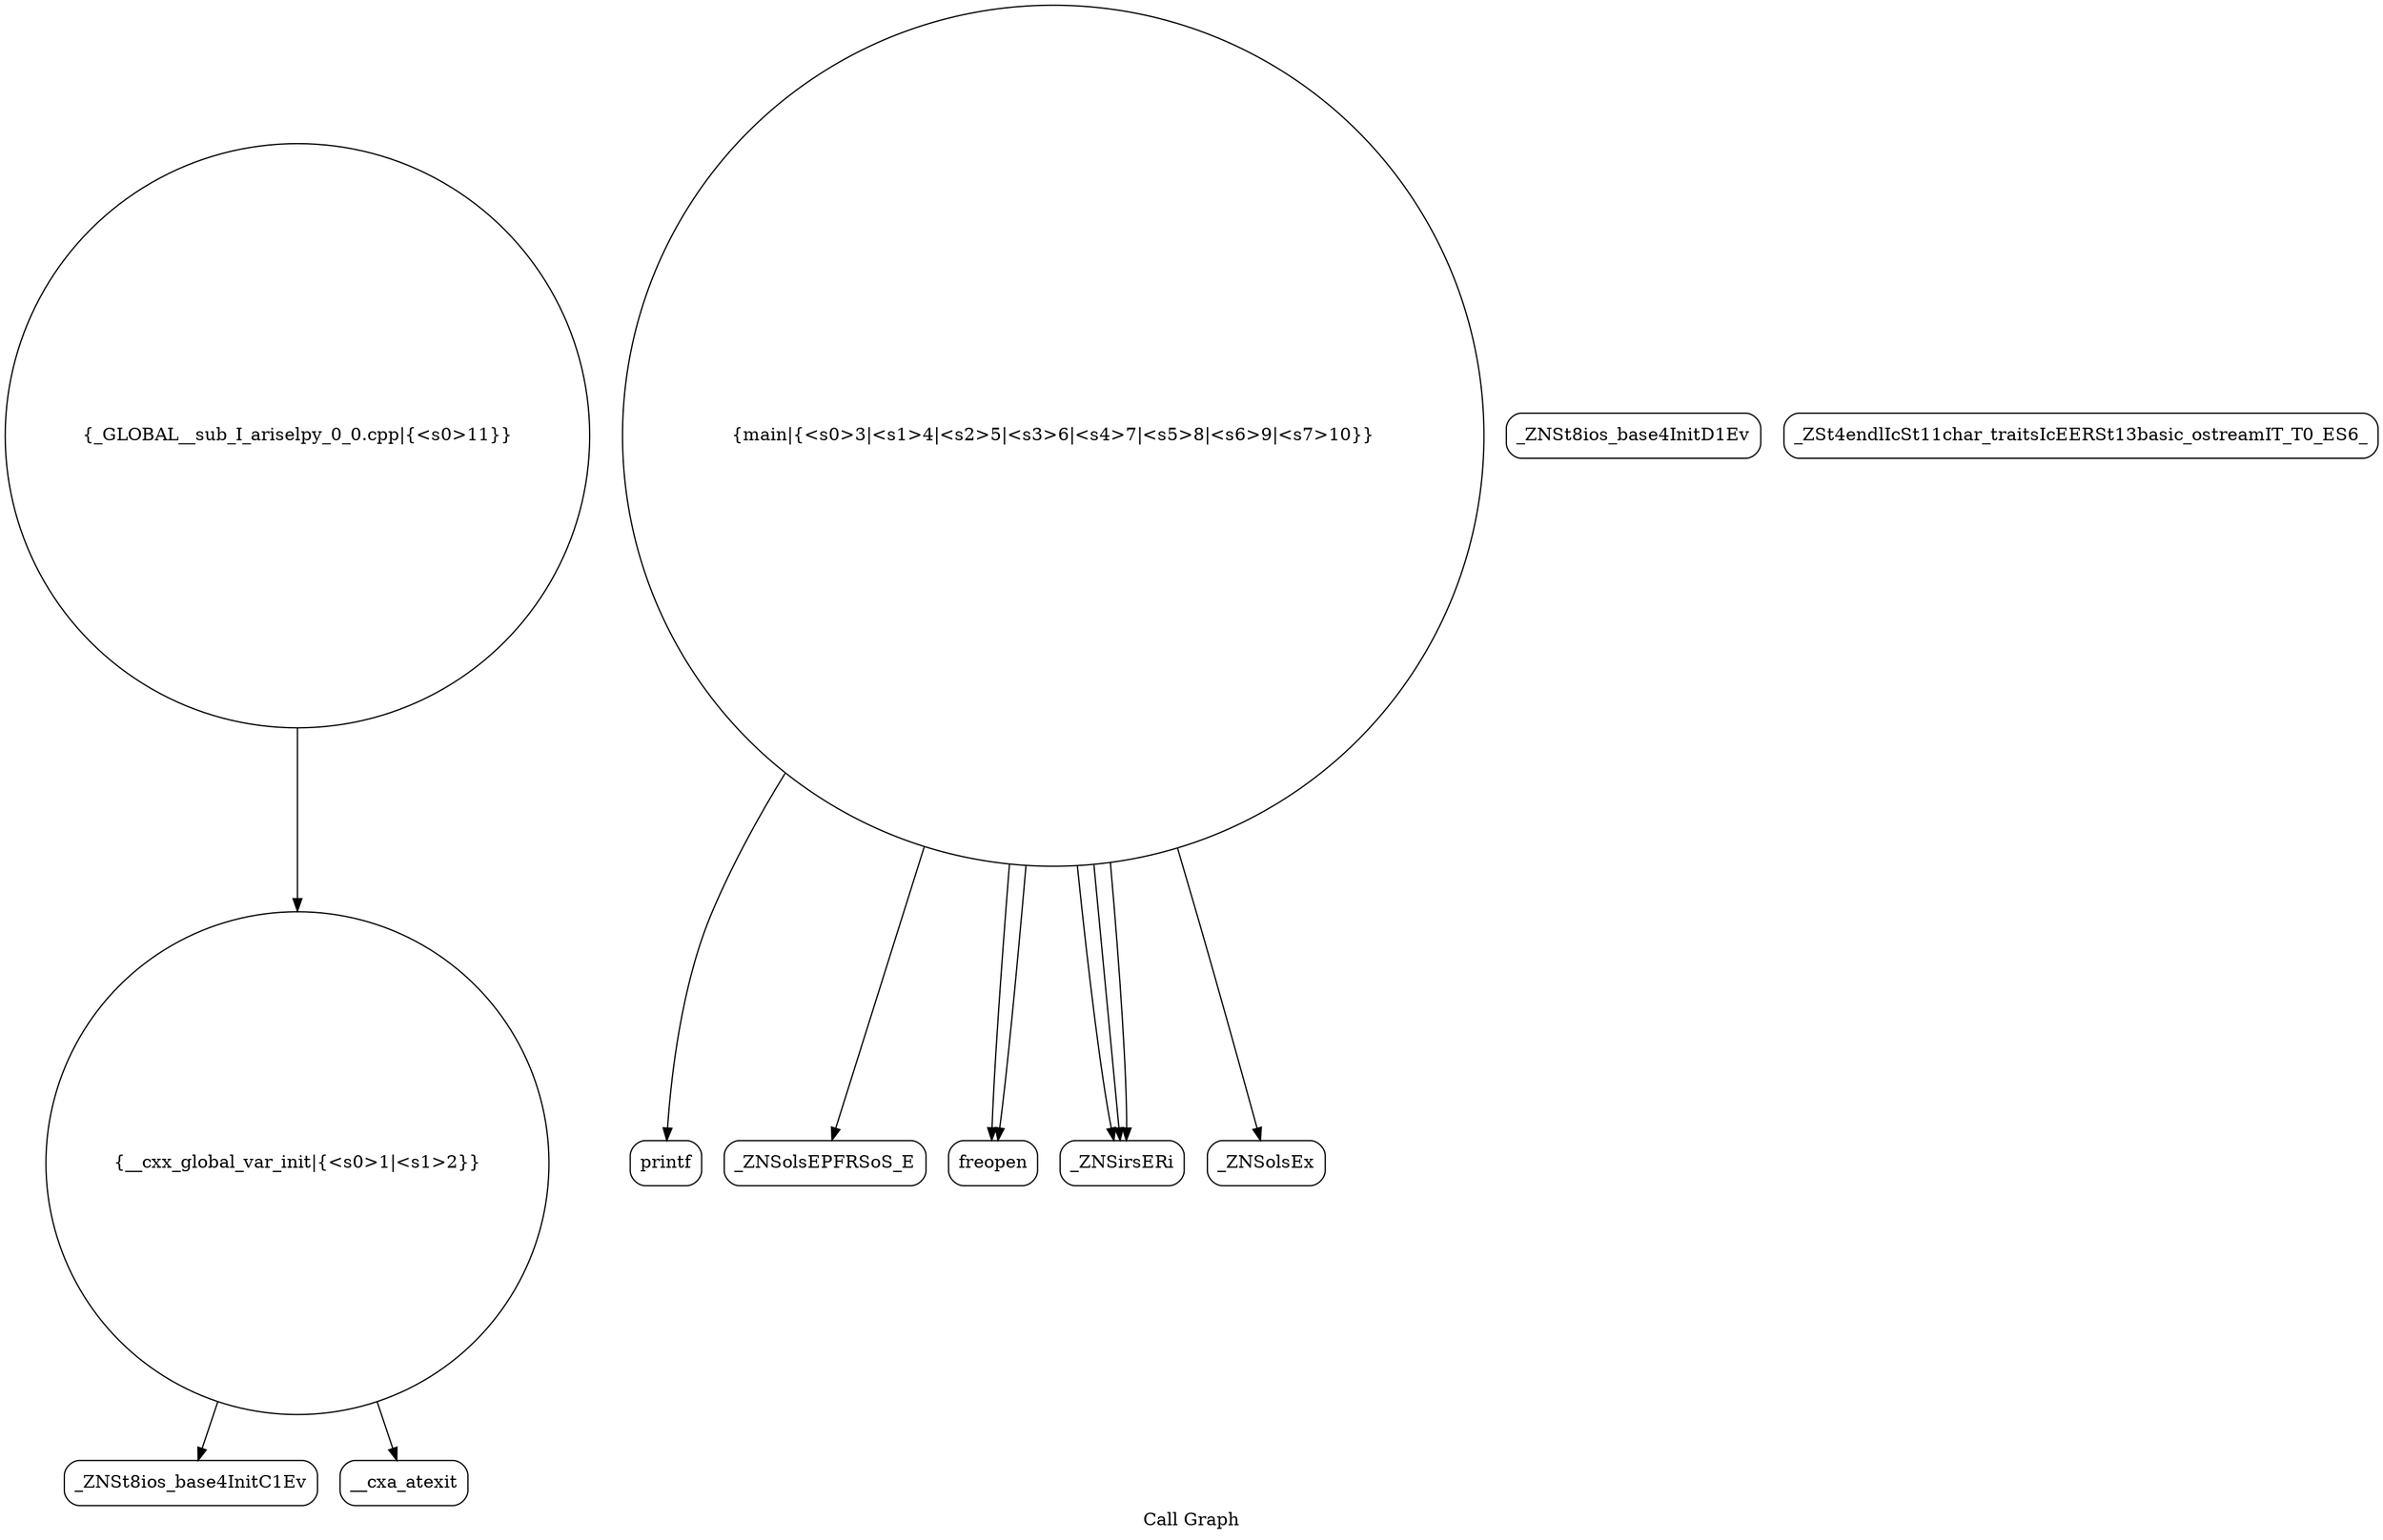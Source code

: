 digraph "Call Graph" {
	label="Call Graph";

	Node0x56437b1fe300 [shape=record,shape=circle,label="{__cxx_global_var_init|{<s0>1|<s1>2}}"];
	Node0x56437b1fe300:s0 -> Node0x56437b1fe790[color=black];
	Node0x56437b1fe300:s1 -> Node0x56437b1fe890[color=black];
	Node0x56437b1fea90 [shape=record,shape=Mrecord,label="{printf}"];
	Node0x56437b1fe810 [shape=record,shape=Mrecord,label="{_ZNSt8ios_base4InitD1Ev}"];
	Node0x56437b1feb90 [shape=record,shape=Mrecord,label="{_ZNSolsEPFRSoS_E}"];
	Node0x56437b1fe910 [shape=record,shape=circle,label="{main|{<s0>3|<s1>4|<s2>5|<s3>6|<s4>7|<s5>8|<s6>9|<s7>10}}"];
	Node0x56437b1fe910:s0 -> Node0x56437b1fe990[color=black];
	Node0x56437b1fe910:s1 -> Node0x56437b1fe990[color=black];
	Node0x56437b1fe910:s2 -> Node0x56437b1fea10[color=black];
	Node0x56437b1fe910:s3 -> Node0x56437b1fea90[color=black];
	Node0x56437b1fe910:s4 -> Node0x56437b1fea10[color=black];
	Node0x56437b1fe910:s5 -> Node0x56437b1fea10[color=black];
	Node0x56437b1fe910:s6 -> Node0x56437b1feb10[color=black];
	Node0x56437b1fe910:s7 -> Node0x56437b1feb90[color=black];
	Node0x56437b1fec90 [shape=record,shape=circle,label="{_GLOBAL__sub_I_ariselpy_0_0.cpp|{<s0>11}}"];
	Node0x56437b1fec90:s0 -> Node0x56437b1fe300[color=black];
	Node0x56437b1fea10 [shape=record,shape=Mrecord,label="{_ZNSirsERi}"];
	Node0x56437b1fe790 [shape=record,shape=Mrecord,label="{_ZNSt8ios_base4InitC1Ev}"];
	Node0x56437b1feb10 [shape=record,shape=Mrecord,label="{_ZNSolsEx}"];
	Node0x56437b1fe890 [shape=record,shape=Mrecord,label="{__cxa_atexit}"];
	Node0x56437b1fec10 [shape=record,shape=Mrecord,label="{_ZSt4endlIcSt11char_traitsIcEERSt13basic_ostreamIT_T0_ES6_}"];
	Node0x56437b1fe990 [shape=record,shape=Mrecord,label="{freopen}"];
}
